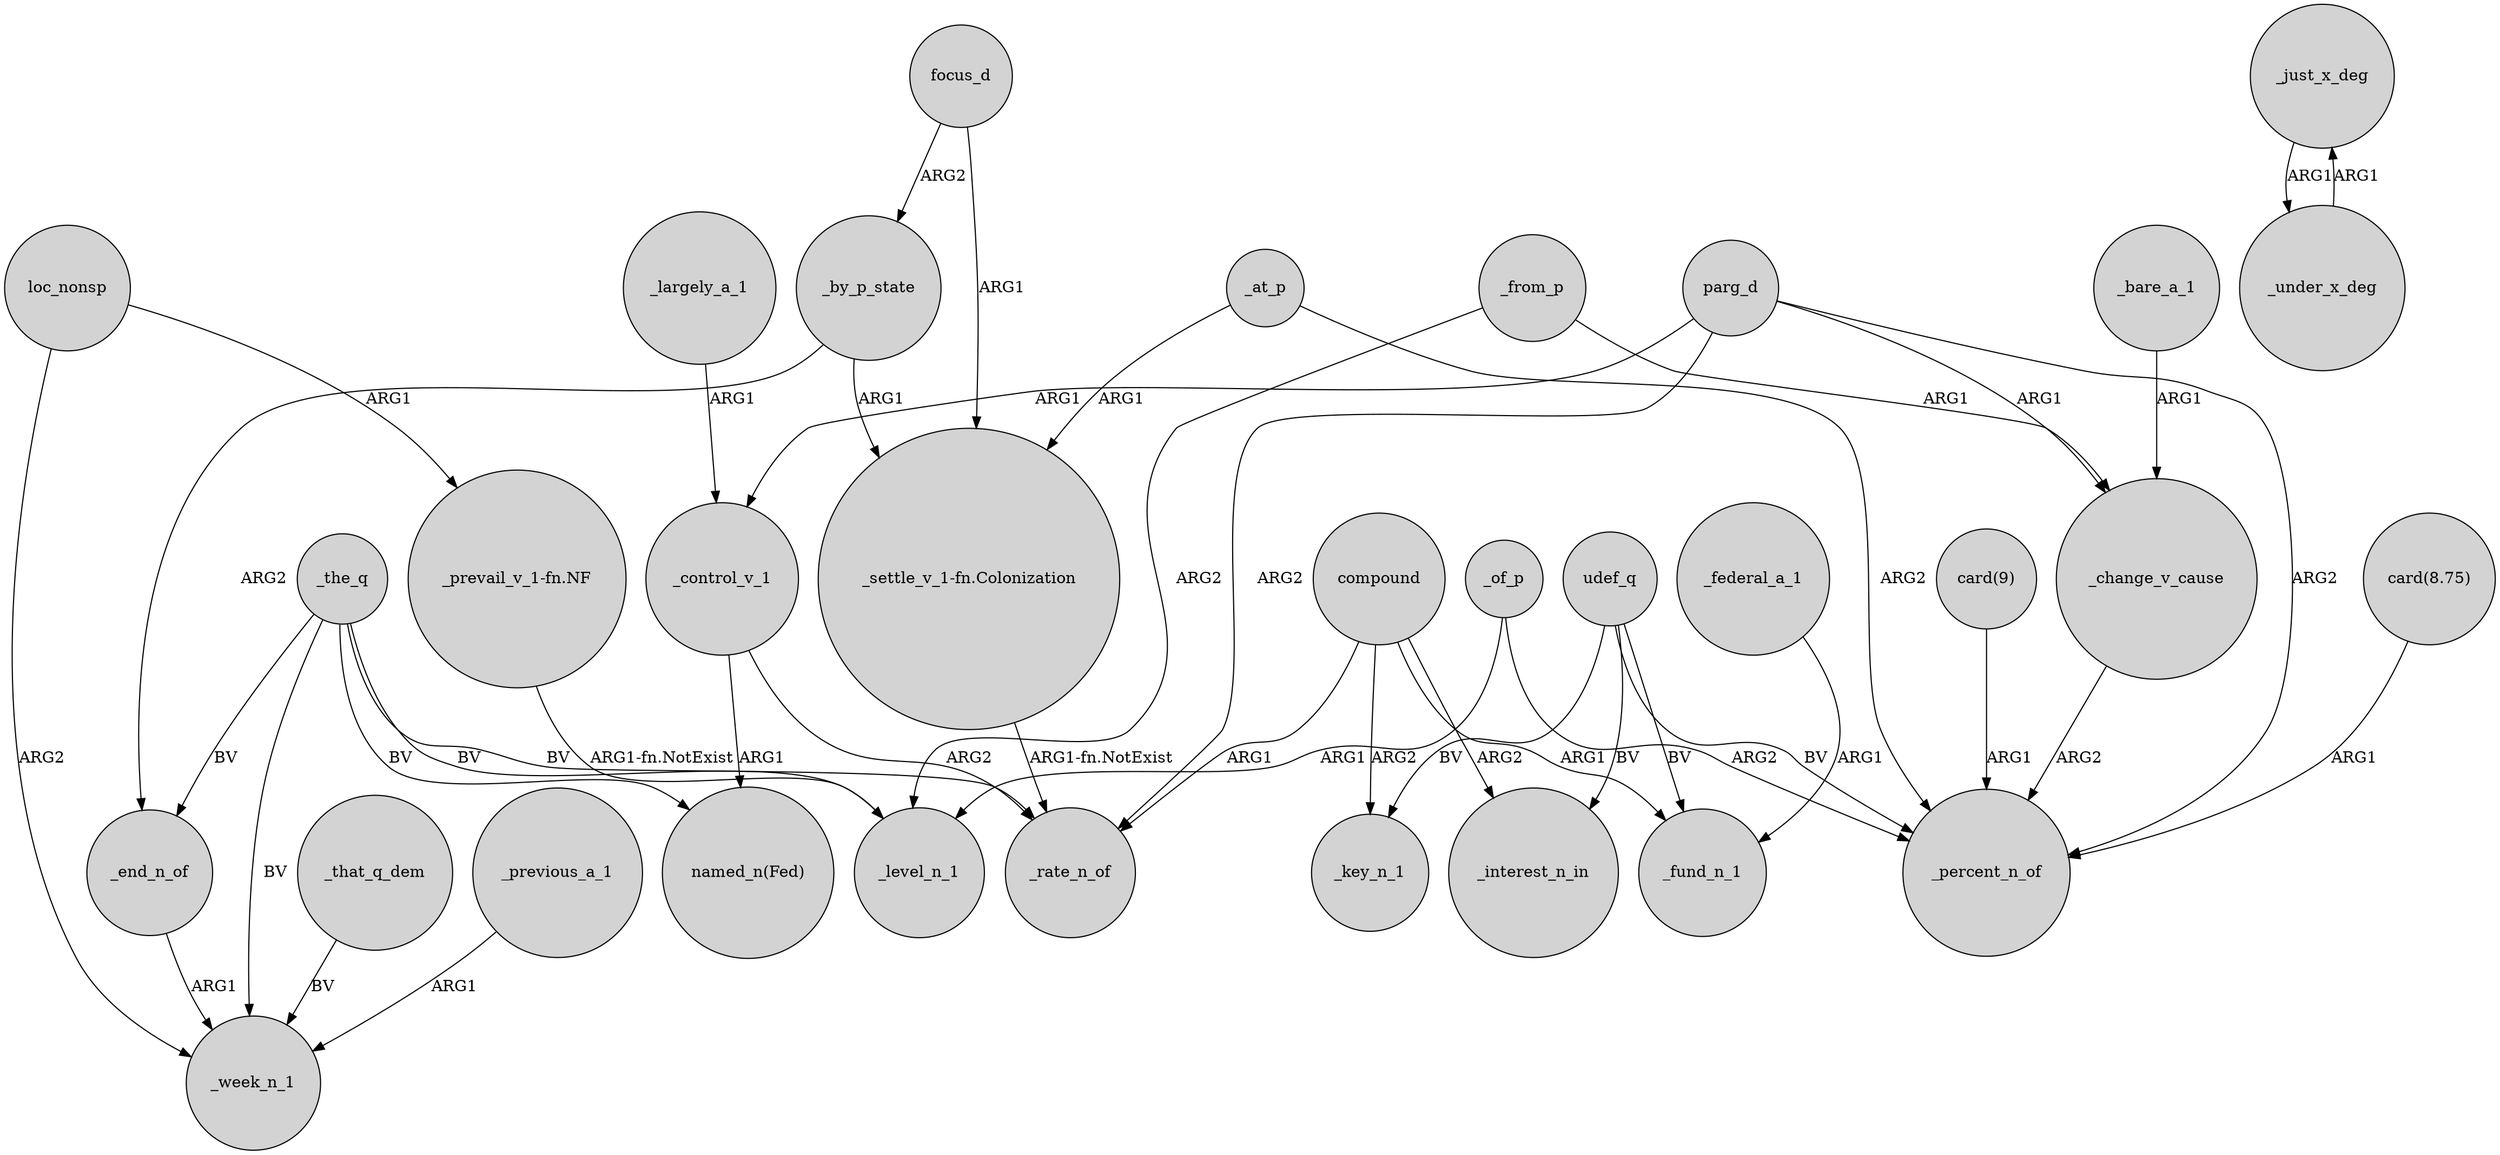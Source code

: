 digraph {
	node [shape=circle style=filled]
	focus_d -> _by_p_state [label=ARG2]
	"card(9)" -> _percent_n_of [label=ARG1]
	_the_q -> "named_n(Fed)" [label=BV]
	_end_n_of -> _week_n_1 [label=ARG1]
	compound -> _key_n_1 [label=ARG2]
	_at_p -> "_settle_v_1-fn.Colonization" [label=ARG1]
	parg_d -> _change_v_cause [label=ARG1]
	_just_x_deg -> _under_x_deg [label=ARG1]
	udef_q -> _key_n_1 [label=BV]
	_control_v_1 -> _rate_n_of [label=ARG2]
	_the_q -> _end_n_of [label=BV]
	_from_p -> _level_n_1 [label=ARG2]
	compound -> _rate_n_of [label=ARG1]
	_largely_a_1 -> _control_v_1 [label=ARG1]
	_under_x_deg -> _just_x_deg [label=ARG1]
	parg_d -> _control_v_1 [label=ARG1]
	udef_q -> _interest_n_in [label=BV]
	_the_q -> _level_n_1 [label=BV]
	_the_q -> _rate_n_of [label=BV]
	compound -> _interest_n_in [label=ARG2]
	parg_d -> _percent_n_of [label=ARG2]
	_from_p -> _change_v_cause [label=ARG1]
	_by_p_state -> "_settle_v_1-fn.Colonization" [label=ARG1]
	focus_d -> "_settle_v_1-fn.Colonization" [label=ARG1]
	"_settle_v_1-fn.Colonization" -> _rate_n_of [label="ARG1-fn.NotExist"]
	_of_p -> _percent_n_of [label=ARG2]
	loc_nonsp -> _week_n_1 [label=ARG2]
	"_prevail_v_1-fn.NF" -> _level_n_1 [label="ARG1-fn.NotExist"]
	"card(8.75)" -> _percent_n_of [label=ARG1]
	_the_q -> _week_n_1 [label=BV]
	_of_p -> _level_n_1 [label=ARG1]
	udef_q -> _fund_n_1 [label=BV]
	_that_q_dem -> _week_n_1 [label=BV]
	_control_v_1 -> "named_n(Fed)" [label=ARG1]
	_at_p -> _percent_n_of [label=ARG2]
	_bare_a_1 -> _change_v_cause [label=ARG1]
	_previous_a_1 -> _week_n_1 [label=ARG1]
	_by_p_state -> _end_n_of [label=ARG2]
	_federal_a_1 -> _fund_n_1 [label=ARG1]
	udef_q -> _percent_n_of [label=BV]
	_change_v_cause -> _percent_n_of [label=ARG2]
	parg_d -> _rate_n_of [label=ARG2]
	compound -> _fund_n_1 [label=ARG1]
	loc_nonsp -> "_prevail_v_1-fn.NF" [label=ARG1]
}
